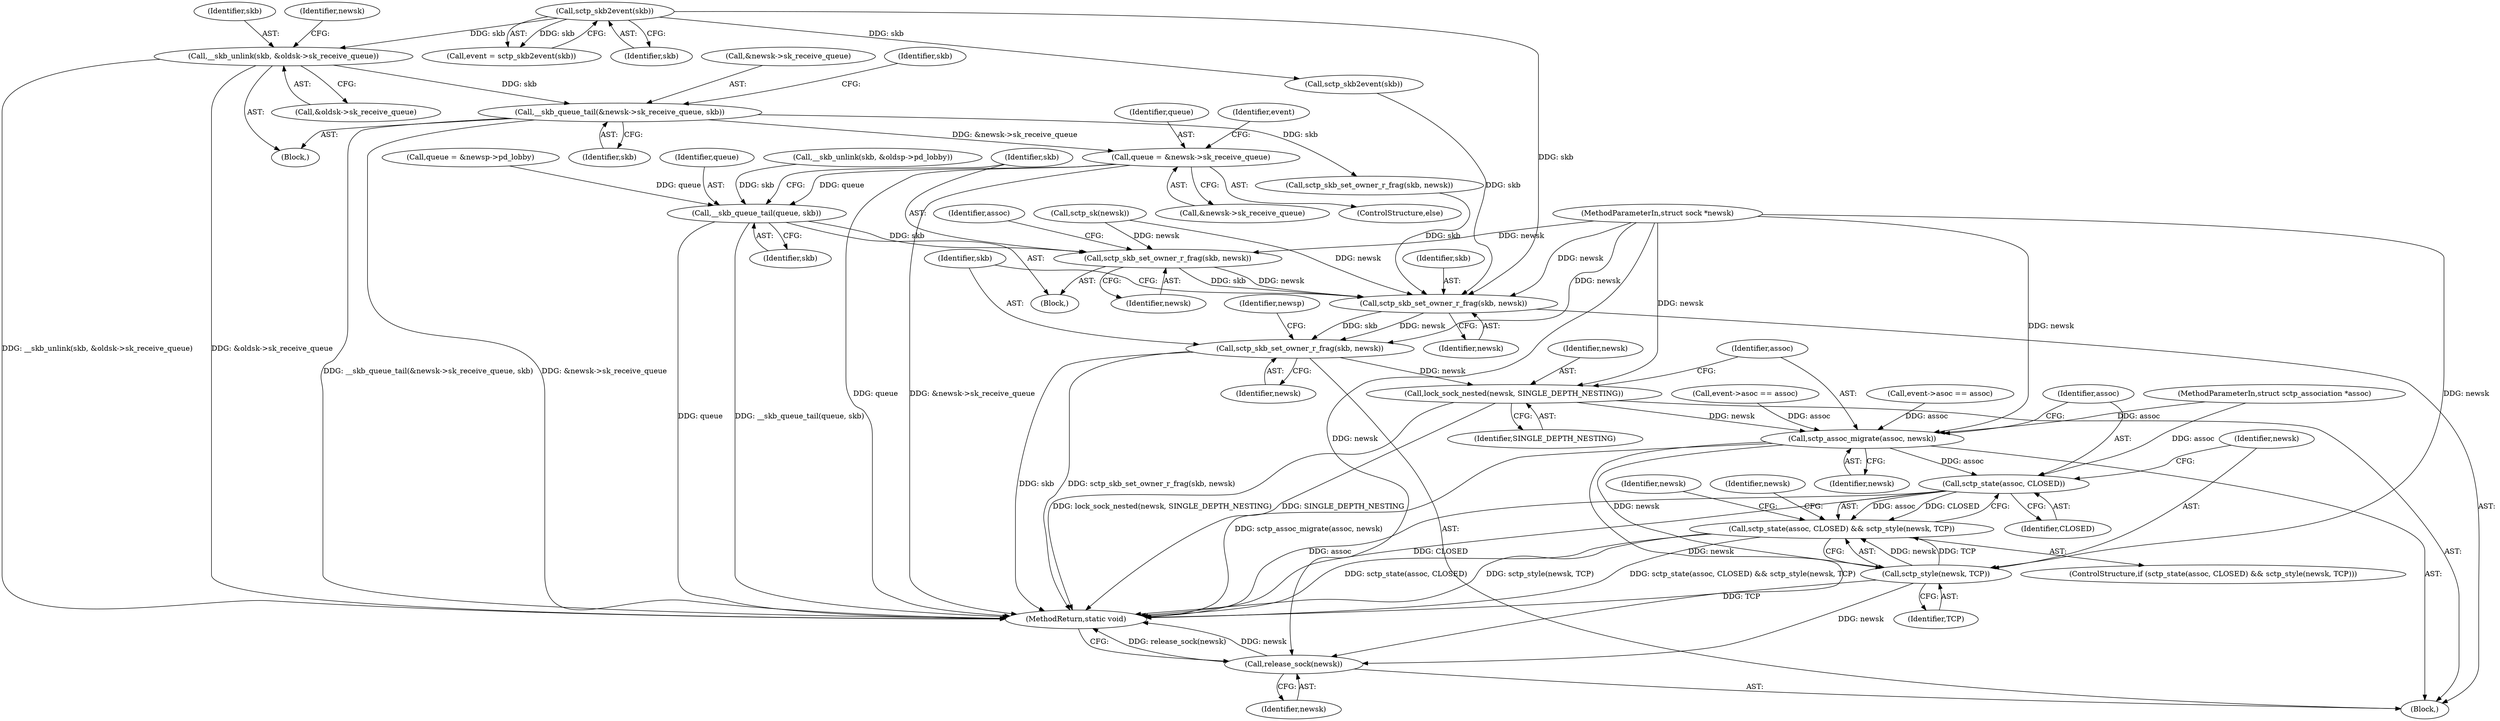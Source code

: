 digraph "0_linux_2d45a02d0166caf2627fe91897c6ffc3b19514c4_2@pointer" {
"1000303" [label="(Call,queue = &newsk->sk_receive_queue)"];
"1000255" [label="(Call,__skb_queue_tail(&newsk->sk_receive_queue, skb))"];
"1000249" [label="(Call,__skb_unlink(skb, &oldsk->sk_receive_queue))"];
"1000240" [label="(Call,sctp_skb2event(skb))"];
"1000327" [label="(Call,__skb_queue_tail(queue, skb))"];
"1000330" [label="(Call,sctp_skb_set_owner_r_frag(skb, newsk))"];
"1000342" [label="(Call,sctp_skb_set_owner_r_frag(skb, newsk))"];
"1000345" [label="(Call,sctp_skb_set_owner_r_frag(skb, newsk))"];
"1000353" [label="(Call,lock_sock_nested(newsk, SINGLE_DEPTH_NESTING))"];
"1000356" [label="(Call,sctp_assoc_migrate(assoc, newsk))"];
"1000361" [label="(Call,sctp_state(assoc, CLOSED))"];
"1000360" [label="(Call,sctp_state(assoc, CLOSED) && sctp_style(newsk, TCP))"];
"1000364" [label="(Call,sctp_style(newsk, TCP))"];
"1000377" [label="(Call,release_sock(newsk))"];
"1000312" [label="(Call,sctp_skb2event(skb))"];
"1000347" [label="(Identifier,newsk)"];
"1000361" [label="(Call,sctp_state(assoc, CLOSED))"];
"1000238" [label="(Call,event = sctp_skb2event(skb))"];
"1000261" [label="(Call,sctp_skb_set_owner_r_frag(skb, newsk))"];
"1000250" [label="(Identifier,skb)"];
"1000305" [label="(Call,&newsk->sk_receive_queue)"];
"1000258" [label="(Identifier,newsk)"];
"1000365" [label="(Identifier,newsk)"];
"1000362" [label="(Identifier,assoc)"];
"1000303" [label="(Call,queue = &newsk->sk_receive_queue)"];
"1000330" [label="(Call,sctp_skb_set_owner_r_frag(skb, newsk))"];
"1000327" [label="(Call,__skb_queue_tail(queue, skb))"];
"1000329" [label="(Identifier,skb)"];
"1000353" [label="(Call,lock_sock_nested(newsk, SINGLE_DEPTH_NESTING))"];
"1000364" [label="(Call,sctp_style(newsk, TCP))"];
"1000302" [label="(ControlStructure,else)"];
"1000241" [label="(Identifier,skb)"];
"1000332" [label="(Identifier,newsk)"];
"1000355" [label="(Identifier,SINGLE_DEPTH_NESTING)"];
"1000342" [label="(Call,sctp_skb_set_owner_r_frag(skb, newsk))"];
"1000311" [label="(Identifier,event)"];
"1000304" [label="(Identifier,queue)"];
"1000119" [label="(Block,)"];
"1000296" [label="(Call,queue = &newsp->pd_lobby)"];
"1000243" [label="(Call,event->asoc == assoc)"];
"1000374" [label="(Identifier,newsk)"];
"1000356" [label="(Call,sctp_assoc_migrate(assoc, newsk))"];
"1000272" [label="(Call,sctp_sk(newsk))"];
"1000358" [label="(Identifier,newsk)"];
"1000262" [label="(Identifier,skb)"];
"1000255" [label="(Call,__skb_queue_tail(&newsk->sk_receive_queue, skb))"];
"1000343" [label="(Identifier,skb)"];
"1000336" [label="(Identifier,assoc)"];
"1000360" [label="(Call,sctp_state(assoc, CLOSED) && sctp_style(newsk, TCP))"];
"1000377" [label="(Call,release_sock(newsk))"];
"1000260" [label="(Identifier,skb)"];
"1000249" [label="(Call,__skb_unlink(skb, &oldsk->sk_receive_queue))"];
"1000331" [label="(Identifier,skb)"];
"1000350" [label="(Identifier,newsp)"];
"1000363" [label="(Identifier,CLOSED)"];
"1000359" [label="(ControlStructure,if (sctp_state(assoc, CLOSED) && sctp_style(newsk, TCP)))"];
"1000379" [label="(MethodReturn,static void)"];
"1000378" [label="(Identifier,newsk)"];
"1000345" [label="(Call,sctp_skb_set_owner_r_frag(skb, newsk))"];
"1000116" [label="(MethodParameterIn,struct sock *newsk)"];
"1000328" [label="(Identifier,queue)"];
"1000354" [label="(Identifier,newsk)"];
"1000256" [label="(Call,&newsk->sk_receive_queue)"];
"1000357" [label="(Identifier,assoc)"];
"1000346" [label="(Identifier,skb)"];
"1000315" [label="(Call,event->asoc == assoc)"];
"1000240" [label="(Call,sctp_skb2event(skb))"];
"1000321" [label="(Call,__skb_unlink(skb, &oldsp->pd_lobby))"];
"1000344" [label="(Identifier,newsk)"];
"1000366" [label="(Identifier,TCP)"];
"1000369" [label="(Identifier,newsk)"];
"1000251" [label="(Call,&oldsk->sk_receive_queue)"];
"1000320" [label="(Block,)"];
"1000117" [label="(MethodParameterIn,struct sctp_association *assoc)"];
"1000248" [label="(Block,)"];
"1000303" -> "1000302"  [label="AST: "];
"1000303" -> "1000305"  [label="CFG: "];
"1000304" -> "1000303"  [label="AST: "];
"1000305" -> "1000303"  [label="AST: "];
"1000311" -> "1000303"  [label="CFG: "];
"1000303" -> "1000379"  [label="DDG: queue"];
"1000303" -> "1000379"  [label="DDG: &newsk->sk_receive_queue"];
"1000255" -> "1000303"  [label="DDG: &newsk->sk_receive_queue"];
"1000303" -> "1000327"  [label="DDG: queue"];
"1000255" -> "1000248"  [label="AST: "];
"1000255" -> "1000260"  [label="CFG: "];
"1000256" -> "1000255"  [label="AST: "];
"1000260" -> "1000255"  [label="AST: "];
"1000262" -> "1000255"  [label="CFG: "];
"1000255" -> "1000379"  [label="DDG: __skb_queue_tail(&newsk->sk_receive_queue, skb)"];
"1000255" -> "1000379"  [label="DDG: &newsk->sk_receive_queue"];
"1000249" -> "1000255"  [label="DDG: skb"];
"1000255" -> "1000261"  [label="DDG: skb"];
"1000249" -> "1000248"  [label="AST: "];
"1000249" -> "1000251"  [label="CFG: "];
"1000250" -> "1000249"  [label="AST: "];
"1000251" -> "1000249"  [label="AST: "];
"1000258" -> "1000249"  [label="CFG: "];
"1000249" -> "1000379"  [label="DDG: &oldsk->sk_receive_queue"];
"1000249" -> "1000379"  [label="DDG: __skb_unlink(skb, &oldsk->sk_receive_queue)"];
"1000240" -> "1000249"  [label="DDG: skb"];
"1000240" -> "1000238"  [label="AST: "];
"1000240" -> "1000241"  [label="CFG: "];
"1000241" -> "1000240"  [label="AST: "];
"1000238" -> "1000240"  [label="CFG: "];
"1000240" -> "1000238"  [label="DDG: skb"];
"1000240" -> "1000312"  [label="DDG: skb"];
"1000240" -> "1000342"  [label="DDG: skb"];
"1000327" -> "1000320"  [label="AST: "];
"1000327" -> "1000329"  [label="CFG: "];
"1000328" -> "1000327"  [label="AST: "];
"1000329" -> "1000327"  [label="AST: "];
"1000331" -> "1000327"  [label="CFG: "];
"1000327" -> "1000379"  [label="DDG: queue"];
"1000327" -> "1000379"  [label="DDG: __skb_queue_tail(queue, skb)"];
"1000296" -> "1000327"  [label="DDG: queue"];
"1000321" -> "1000327"  [label="DDG: skb"];
"1000327" -> "1000330"  [label="DDG: skb"];
"1000330" -> "1000320"  [label="AST: "];
"1000330" -> "1000332"  [label="CFG: "];
"1000331" -> "1000330"  [label="AST: "];
"1000332" -> "1000330"  [label="AST: "];
"1000336" -> "1000330"  [label="CFG: "];
"1000272" -> "1000330"  [label="DDG: newsk"];
"1000116" -> "1000330"  [label="DDG: newsk"];
"1000330" -> "1000342"  [label="DDG: skb"];
"1000330" -> "1000342"  [label="DDG: newsk"];
"1000342" -> "1000119"  [label="AST: "];
"1000342" -> "1000344"  [label="CFG: "];
"1000343" -> "1000342"  [label="AST: "];
"1000344" -> "1000342"  [label="AST: "];
"1000346" -> "1000342"  [label="CFG: "];
"1000312" -> "1000342"  [label="DDG: skb"];
"1000261" -> "1000342"  [label="DDG: skb"];
"1000272" -> "1000342"  [label="DDG: newsk"];
"1000116" -> "1000342"  [label="DDG: newsk"];
"1000342" -> "1000345"  [label="DDG: skb"];
"1000342" -> "1000345"  [label="DDG: newsk"];
"1000345" -> "1000119"  [label="AST: "];
"1000345" -> "1000347"  [label="CFG: "];
"1000346" -> "1000345"  [label="AST: "];
"1000347" -> "1000345"  [label="AST: "];
"1000350" -> "1000345"  [label="CFG: "];
"1000345" -> "1000379"  [label="DDG: skb"];
"1000345" -> "1000379"  [label="DDG: sctp_skb_set_owner_r_frag(skb, newsk)"];
"1000116" -> "1000345"  [label="DDG: newsk"];
"1000345" -> "1000353"  [label="DDG: newsk"];
"1000353" -> "1000119"  [label="AST: "];
"1000353" -> "1000355"  [label="CFG: "];
"1000354" -> "1000353"  [label="AST: "];
"1000355" -> "1000353"  [label="AST: "];
"1000357" -> "1000353"  [label="CFG: "];
"1000353" -> "1000379"  [label="DDG: lock_sock_nested(newsk, SINGLE_DEPTH_NESTING)"];
"1000353" -> "1000379"  [label="DDG: SINGLE_DEPTH_NESTING"];
"1000116" -> "1000353"  [label="DDG: newsk"];
"1000353" -> "1000356"  [label="DDG: newsk"];
"1000356" -> "1000119"  [label="AST: "];
"1000356" -> "1000358"  [label="CFG: "];
"1000357" -> "1000356"  [label="AST: "];
"1000358" -> "1000356"  [label="AST: "];
"1000362" -> "1000356"  [label="CFG: "];
"1000356" -> "1000379"  [label="DDG: sctp_assoc_migrate(assoc, newsk)"];
"1000315" -> "1000356"  [label="DDG: assoc"];
"1000243" -> "1000356"  [label="DDG: assoc"];
"1000117" -> "1000356"  [label="DDG: assoc"];
"1000116" -> "1000356"  [label="DDG: newsk"];
"1000356" -> "1000361"  [label="DDG: assoc"];
"1000356" -> "1000364"  [label="DDG: newsk"];
"1000356" -> "1000377"  [label="DDG: newsk"];
"1000361" -> "1000360"  [label="AST: "];
"1000361" -> "1000363"  [label="CFG: "];
"1000362" -> "1000361"  [label="AST: "];
"1000363" -> "1000361"  [label="AST: "];
"1000365" -> "1000361"  [label="CFG: "];
"1000360" -> "1000361"  [label="CFG: "];
"1000361" -> "1000379"  [label="DDG: assoc"];
"1000361" -> "1000379"  [label="DDG: CLOSED"];
"1000361" -> "1000360"  [label="DDG: assoc"];
"1000361" -> "1000360"  [label="DDG: CLOSED"];
"1000117" -> "1000361"  [label="DDG: assoc"];
"1000360" -> "1000359"  [label="AST: "];
"1000360" -> "1000364"  [label="CFG: "];
"1000364" -> "1000360"  [label="AST: "];
"1000369" -> "1000360"  [label="CFG: "];
"1000374" -> "1000360"  [label="CFG: "];
"1000360" -> "1000379"  [label="DDG: sctp_state(assoc, CLOSED)"];
"1000360" -> "1000379"  [label="DDG: sctp_style(newsk, TCP)"];
"1000360" -> "1000379"  [label="DDG: sctp_state(assoc, CLOSED) && sctp_style(newsk, TCP)"];
"1000364" -> "1000360"  [label="DDG: newsk"];
"1000364" -> "1000360"  [label="DDG: TCP"];
"1000364" -> "1000366"  [label="CFG: "];
"1000365" -> "1000364"  [label="AST: "];
"1000366" -> "1000364"  [label="AST: "];
"1000364" -> "1000379"  [label="DDG: TCP"];
"1000116" -> "1000364"  [label="DDG: newsk"];
"1000364" -> "1000377"  [label="DDG: newsk"];
"1000377" -> "1000119"  [label="AST: "];
"1000377" -> "1000378"  [label="CFG: "];
"1000378" -> "1000377"  [label="AST: "];
"1000379" -> "1000377"  [label="CFG: "];
"1000377" -> "1000379"  [label="DDG: release_sock(newsk)"];
"1000377" -> "1000379"  [label="DDG: newsk"];
"1000116" -> "1000377"  [label="DDG: newsk"];
}
